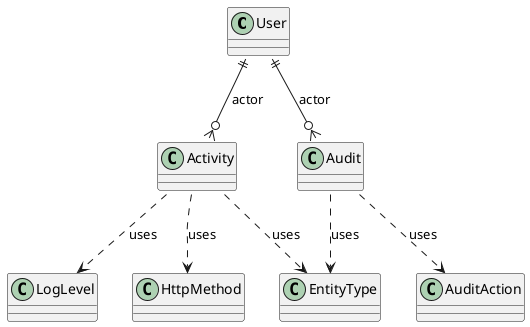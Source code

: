 @startuml activity


User::id ||--o{ Activity::user_id : actor


User::id ||--o{ Audit::user_id : actor


Activity::method ..> HttpMethod : uses


Activity::entity_type ..> EntityType : uses


Activity::log_level ..> LogLevel : uses


Audit::entity_type ..> EntityType : uses


Audit::action ..> AuditAction : uses


@enduml